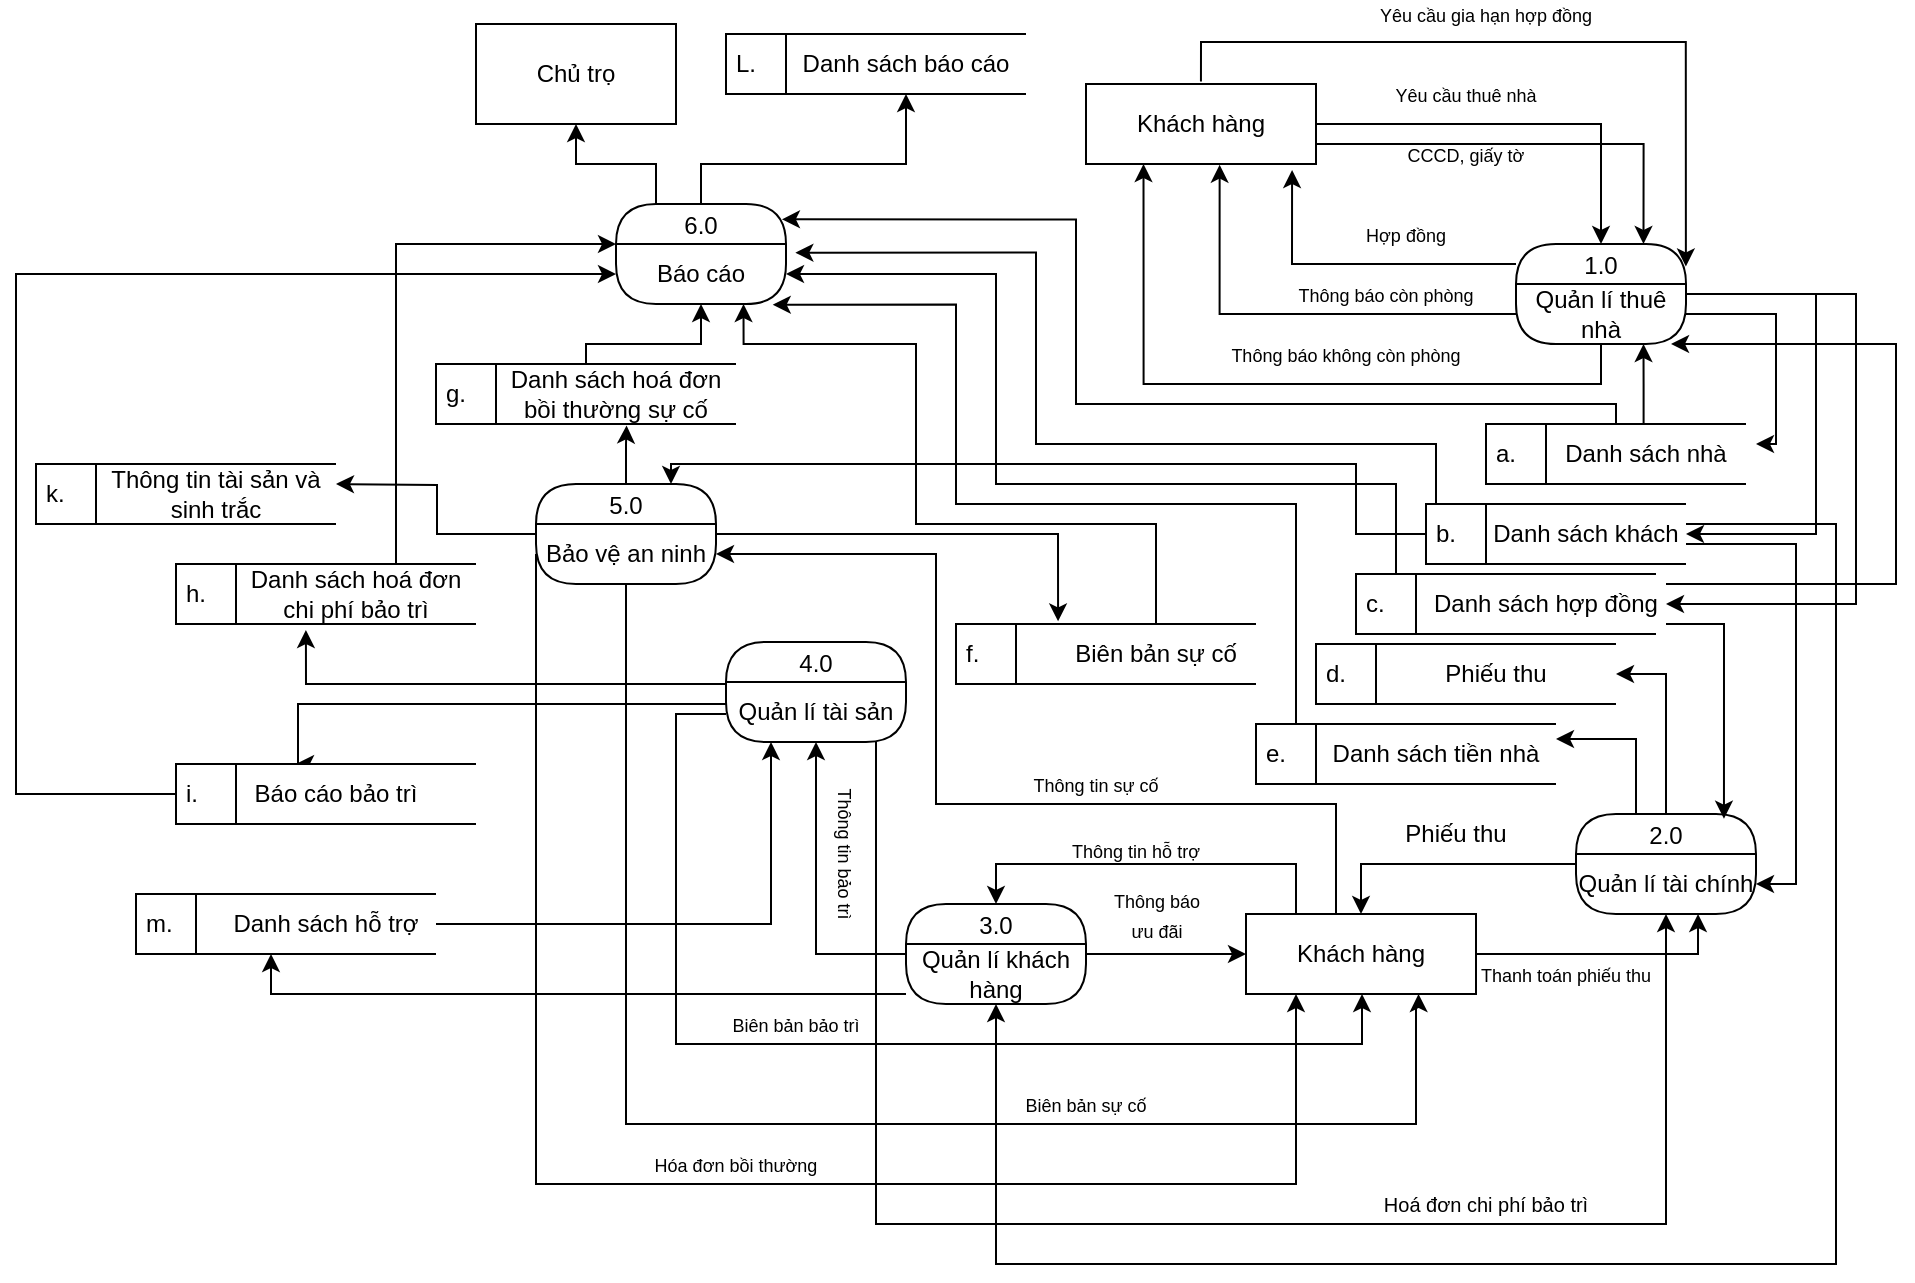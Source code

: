 <mxfile version="24.7.3" type="device">
  <diagram name="Page-1" id="V_YeHFoTBKTuIHgPI9a_">
    <mxGraphModel dx="1885" dy="511" grid="1" gridSize="10" guides="1" tooltips="1" connect="1" arrows="1" fold="1" page="1" pageScale="1" pageWidth="850" pageHeight="1100" math="0" shadow="0">
      <root>
        <mxCell id="0" />
        <mxCell id="1" parent="0" />
        <mxCell id="1aZD1OsogRXmvRE20P_B-30" style="edgeStyle=orthogonalEdgeStyle;rounded=0;orthogonalLoop=1;jettySize=auto;html=1;" parent="1" source="1aZD1OsogRXmvRE20P_B-1" target="1aZD1OsogRXmvRE20P_B-4" edge="1">
          <mxGeometry relative="1" as="geometry" />
        </mxCell>
        <mxCell id="1aZD1OsogRXmvRE20P_B-38" style="edgeStyle=orthogonalEdgeStyle;rounded=0;orthogonalLoop=1;jettySize=auto;html=1;entryX=0.75;entryY=0;entryDx=0;entryDy=0;" parent="1" source="1aZD1OsogRXmvRE20P_B-1" target="1aZD1OsogRXmvRE20P_B-4" edge="1">
          <mxGeometry relative="1" as="geometry">
            <Array as="points">
              <mxPoint x="644" y="270" />
            </Array>
          </mxGeometry>
        </mxCell>
        <mxCell id="yD9X1X1SuLmKjkcs-DvC-9" style="edgeStyle=orthogonalEdgeStyle;rounded=0;orthogonalLoop=1;jettySize=auto;html=1;entryX=1;entryY=0.25;entryDx=0;entryDy=0;" parent="1" edge="1">
          <mxGeometry relative="1" as="geometry">
            <mxPoint x="422.469" y="238.71" as="sourcePoint" />
            <mxPoint x="664.94" y="331.21" as="targetPoint" />
            <Array as="points">
              <mxPoint x="423" y="219" />
              <mxPoint x="665" y="219" />
            </Array>
          </mxGeometry>
        </mxCell>
        <mxCell id="1aZD1OsogRXmvRE20P_B-1" value="Khách hàng" style="rounded=0;whiteSpace=wrap;html=1;" parent="1" vertex="1">
          <mxGeometry x="365" y="240" width="115" height="40" as="geometry" />
        </mxCell>
        <mxCell id="1aZD1OsogRXmvRE20P_B-2" value="Chủ trọ" style="rounded=0;whiteSpace=wrap;html=1;" parent="1" vertex="1">
          <mxGeometry x="60" y="210" width="100" height="50" as="geometry" />
        </mxCell>
        <mxCell id="1aZD1OsogRXmvRE20P_B-56" style="edgeStyle=orthogonalEdgeStyle;rounded=0;orthogonalLoop=1;jettySize=auto;html=1;entryX=1;entryY=0.5;entryDx=0;entryDy=0;" parent="1" source="1aZD1OsogRXmvRE20P_B-4" target="1aZD1OsogRXmvRE20P_B-50" edge="1">
          <mxGeometry relative="1" as="geometry">
            <Array as="points">
              <mxPoint x="730" y="345" />
              <mxPoint x="730" y="465" />
            </Array>
          </mxGeometry>
        </mxCell>
        <mxCell id="1aZD1OsogRXmvRE20P_B-58" style="edgeStyle=orthogonalEdgeStyle;rounded=0;orthogonalLoop=1;jettySize=auto;html=1;entryX=1;entryY=0.5;entryDx=0;entryDy=0;" parent="1" source="1aZD1OsogRXmvRE20P_B-4" target="1aZD1OsogRXmvRE20P_B-52" edge="1">
          <mxGeometry relative="1" as="geometry">
            <Array as="points">
              <mxPoint x="750" y="345" />
              <mxPoint x="750" y="500" />
            </Array>
          </mxGeometry>
        </mxCell>
        <mxCell id="1aZD1OsogRXmvRE20P_B-4" value="1.0" style="swimlane;fontStyle=0;childLayout=stackLayout;horizontal=1;startSize=20;fillColor=#ffffff;horizontalStack=0;resizeParent=1;resizeParentMax=0;resizeLast=0;collapsible=0;marginBottom=0;swimlaneFillColor=#ffffff;rounded=1;glass=0;arcSize=50;" parent="1" vertex="1">
          <mxGeometry x="580" y="320" width="85" height="50" as="geometry" />
        </mxCell>
        <mxCell id="1aZD1OsogRXmvRE20P_B-12" value="Quản lí thuê nhà" style="text;html=1;align=center;verticalAlign=middle;whiteSpace=wrap;rounded=0;" parent="1aZD1OsogRXmvRE20P_B-4" vertex="1">
          <mxGeometry y="20" width="85" height="30" as="geometry" />
        </mxCell>
        <mxCell id="1aZD1OsogRXmvRE20P_B-13" value="4.0" style="swimlane;fontStyle=0;childLayout=stackLayout;horizontal=1;startSize=20;fillColor=#ffffff;horizontalStack=0;resizeParent=1;resizeParentMax=0;resizeLast=0;collapsible=0;marginBottom=0;swimlaneFillColor=#ffffff;rounded=1;glass=0;arcSize=50;" parent="1" vertex="1">
          <mxGeometry x="185" y="519" width="90" height="50" as="geometry" />
        </mxCell>
        <mxCell id="H8AvOMiR97W-gZ_kD2Oq-3" style="edgeStyle=orthogonalEdgeStyle;rounded=0;orthogonalLoop=1;jettySize=auto;html=1;" parent="1aZD1OsogRXmvRE20P_B-13" source="1aZD1OsogRXmvRE20P_B-14" edge="1">
          <mxGeometry relative="1" as="geometry">
            <mxPoint x="-215" y="61" as="targetPoint" />
            <Array as="points">
              <mxPoint x="-214" y="31" />
              <mxPoint x="-214" y="61" />
            </Array>
          </mxGeometry>
        </mxCell>
        <mxCell id="1aZD1OsogRXmvRE20P_B-14" value="Quản lí tài sản" style="text;html=1;align=center;verticalAlign=middle;whiteSpace=wrap;rounded=0;" parent="1aZD1OsogRXmvRE20P_B-13" vertex="1">
          <mxGeometry y="20" width="90" height="30" as="geometry" />
        </mxCell>
        <mxCell id="1aZD1OsogRXmvRE20P_B-73" style="edgeStyle=orthogonalEdgeStyle;rounded=0;orthogonalLoop=1;jettySize=auto;html=1;entryX=0;entryY=0.5;entryDx=0;entryDy=0;" parent="1" source="1aZD1OsogRXmvRE20P_B-15" target="1aZD1OsogRXmvRE20P_B-60" edge="1">
          <mxGeometry relative="1" as="geometry">
            <mxPoint x="400" y="680" as="targetPoint" />
          </mxGeometry>
        </mxCell>
        <mxCell id="1aZD1OsogRXmvRE20P_B-84" style="edgeStyle=orthogonalEdgeStyle;rounded=0;orthogonalLoop=1;jettySize=auto;html=1;entryX=0.5;entryY=1;entryDx=0;entryDy=0;" parent="1" source="1aZD1OsogRXmvRE20P_B-15" target="1aZD1OsogRXmvRE20P_B-14" edge="1">
          <mxGeometry relative="1" as="geometry">
            <mxPoint x="230" y="580" as="targetPoint" />
            <Array as="points">
              <mxPoint x="230" y="675" />
            </Array>
          </mxGeometry>
        </mxCell>
        <mxCell id="1aZD1OsogRXmvRE20P_B-15" value="3.0" style="swimlane;fontStyle=0;childLayout=stackLayout;horizontal=1;startSize=20;fillColor=#ffffff;horizontalStack=0;resizeParent=1;resizeParentMax=0;resizeLast=0;collapsible=0;marginBottom=0;swimlaneFillColor=#ffffff;rounded=1;glass=0;arcSize=50;" parent="1" vertex="1">
          <mxGeometry x="275" y="650" width="90" height="50" as="geometry" />
        </mxCell>
        <mxCell id="1aZD1OsogRXmvRE20P_B-17" value="Quản lí khách hàng" style="text;html=1;align=center;verticalAlign=middle;whiteSpace=wrap;rounded=0;" parent="1aZD1OsogRXmvRE20P_B-15" vertex="1">
          <mxGeometry y="20" width="90" height="30" as="geometry" />
        </mxCell>
        <mxCell id="H8AvOMiR97W-gZ_kD2Oq-10" style="edgeStyle=orthogonalEdgeStyle;rounded=0;orthogonalLoop=1;jettySize=auto;html=1;" parent="1" source="1aZD1OsogRXmvRE20P_B-18" edge="1">
          <mxGeometry relative="1" as="geometry">
            <mxPoint x="-10" y="440" as="targetPoint" />
          </mxGeometry>
        </mxCell>
        <mxCell id="1aZD1OsogRXmvRE20P_B-18" value="5.0" style="swimlane;fontStyle=0;childLayout=stackLayout;horizontal=1;startSize=20;fillColor=#ffffff;horizontalStack=0;resizeParent=1;resizeParentMax=0;resizeLast=0;collapsible=0;marginBottom=0;swimlaneFillColor=#ffffff;rounded=1;glass=0;arcSize=50;" parent="1" vertex="1">
          <mxGeometry x="90" y="440" width="90" height="50" as="geometry" />
        </mxCell>
        <mxCell id="1aZD1OsogRXmvRE20P_B-19" value="Bảo vệ an ninh" style="text;html=1;align=center;verticalAlign=middle;whiteSpace=wrap;rounded=0;" parent="1aZD1OsogRXmvRE20P_B-18" vertex="1">
          <mxGeometry y="20" width="90" height="30" as="geometry" />
        </mxCell>
        <mxCell id="1aZD1OsogRXmvRE20P_B-65" style="edgeStyle=orthogonalEdgeStyle;rounded=0;orthogonalLoop=1;jettySize=auto;html=1;entryX=1;entryY=0.5;entryDx=0;entryDy=0;" parent="1" source="1aZD1OsogRXmvRE20P_B-23" target="1aZD1OsogRXmvRE20P_B-54" edge="1">
          <mxGeometry relative="1" as="geometry" />
        </mxCell>
        <mxCell id="1aZD1OsogRXmvRE20P_B-66" style="edgeStyle=orthogonalEdgeStyle;rounded=0;orthogonalLoop=1;jettySize=auto;html=1;entryX=1;entryY=0.25;entryDx=0;entryDy=0;" parent="1" source="1aZD1OsogRXmvRE20P_B-23" target="1aZD1OsogRXmvRE20P_B-64" edge="1">
          <mxGeometry relative="1" as="geometry">
            <Array as="points">
              <mxPoint x="640" y="568" />
            </Array>
          </mxGeometry>
        </mxCell>
        <mxCell id="1aZD1OsogRXmvRE20P_B-68" style="edgeStyle=orthogonalEdgeStyle;rounded=0;orthogonalLoop=1;jettySize=auto;html=1;entryX=0.5;entryY=0;entryDx=0;entryDy=0;" parent="1" source="1aZD1OsogRXmvRE20P_B-23" target="1aZD1OsogRXmvRE20P_B-60" edge="1">
          <mxGeometry relative="1" as="geometry">
            <mxPoint x="510" y="630" as="targetPoint" />
          </mxGeometry>
        </mxCell>
        <mxCell id="1aZD1OsogRXmvRE20P_B-23" value="2.0" style="swimlane;fontStyle=0;childLayout=stackLayout;horizontal=1;startSize=20;fillColor=#ffffff;horizontalStack=0;resizeParent=1;resizeParentMax=0;resizeLast=0;collapsible=0;marginBottom=0;swimlaneFillColor=#ffffff;rounded=1;glass=0;arcSize=50;" parent="1" vertex="1">
          <mxGeometry x="610" y="605" width="90" height="50" as="geometry" />
        </mxCell>
        <mxCell id="1aZD1OsogRXmvRE20P_B-24" value="Quản lí tài chính" style="text;html=1;align=center;verticalAlign=middle;whiteSpace=wrap;rounded=0;" parent="1aZD1OsogRXmvRE20P_B-23" vertex="1">
          <mxGeometry y="20" width="90" height="30" as="geometry" />
        </mxCell>
        <mxCell id="1aZD1OsogRXmvRE20P_B-31" value="&lt;font style=&quot;font-size: 9px;&quot;&gt;Yêu cầu thuê nhà&lt;/font&gt;" style="text;html=1;align=center;verticalAlign=middle;whiteSpace=wrap;rounded=0;" parent="1" vertex="1">
          <mxGeometry x="510" y="240" width="90" height="10" as="geometry" />
        </mxCell>
        <mxCell id="1aZD1OsogRXmvRE20P_B-36" value="&lt;font style=&quot;font-size: 9px;&quot;&gt;Hợp đồng&lt;/font&gt;" style="text;html=1;align=center;verticalAlign=middle;whiteSpace=wrap;rounded=0;" parent="1" vertex="1">
          <mxGeometry x="480" y="310" width="90" height="10" as="geometry" />
        </mxCell>
        <mxCell id="1aZD1OsogRXmvRE20P_B-39" value="&lt;font style=&quot;font-size: 9px;&quot;&gt;CCCD, giấy tờ&lt;/font&gt;" style="text;html=1;align=center;verticalAlign=middle;whiteSpace=wrap;rounded=0;" parent="1" vertex="1">
          <mxGeometry x="510" y="270" width="90" height="10" as="geometry" />
        </mxCell>
        <mxCell id="1aZD1OsogRXmvRE20P_B-40" style="edgeStyle=orthogonalEdgeStyle;rounded=0;orthogonalLoop=1;jettySize=auto;html=1;entryX=0.581;entryY=1.009;entryDx=0;entryDy=0;entryPerimeter=0;" parent="1" source="1aZD1OsogRXmvRE20P_B-12" target="1aZD1OsogRXmvRE20P_B-1" edge="1">
          <mxGeometry relative="1" as="geometry" />
        </mxCell>
        <mxCell id="1aZD1OsogRXmvRE20P_B-42" value="&lt;font style=&quot;font-size: 9px;&quot;&gt;Thông báo còn phòng&lt;/font&gt;" style="text;html=1;align=center;verticalAlign=middle;whiteSpace=wrap;rounded=0;" parent="1" vertex="1">
          <mxGeometry x="470" y="340" width="90" height="10" as="geometry" />
        </mxCell>
        <mxCell id="1aZD1OsogRXmvRE20P_B-44" style="edgeStyle=orthogonalEdgeStyle;rounded=0;orthogonalLoop=1;jettySize=auto;html=1;entryX=0.25;entryY=1;entryDx=0;entryDy=0;" parent="1" source="1aZD1OsogRXmvRE20P_B-12" target="1aZD1OsogRXmvRE20P_B-1" edge="1">
          <mxGeometry relative="1" as="geometry">
            <Array as="points">
              <mxPoint x="623" y="390" />
              <mxPoint x="394" y="390" />
            </Array>
          </mxGeometry>
        </mxCell>
        <mxCell id="1aZD1OsogRXmvRE20P_B-45" value="&lt;font style=&quot;font-size: 9px;&quot;&gt;Thông báo không còn phòng&lt;/font&gt;" style="text;html=1;align=center;verticalAlign=middle;whiteSpace=wrap;rounded=0;" parent="1" vertex="1">
          <mxGeometry x="435" y="370" width="120" height="10" as="geometry" />
        </mxCell>
        <mxCell id="1aZD1OsogRXmvRE20P_B-47" value="a." style="html=1;dashed=0;whiteSpace=wrap;shape=mxgraph.dfd.dataStoreID;align=left;spacingLeft=3;points=[[0,0],[0.5,0],[1,0],[0,0.5],[1,0.5],[0,1],[0.5,1],[1,1]];" parent="1" vertex="1">
          <mxGeometry x="565" y="410" width="130" height="30" as="geometry" />
        </mxCell>
        <mxCell id="yD9X1X1SuLmKjkcs-DvC-8" style="edgeStyle=orthogonalEdgeStyle;rounded=0;orthogonalLoop=1;jettySize=auto;html=1;entryX=0.75;entryY=1;entryDx=0;entryDy=0;" parent="1" source="1aZD1OsogRXmvRE20P_B-48" target="1aZD1OsogRXmvRE20P_B-12" edge="1">
          <mxGeometry relative="1" as="geometry">
            <Array as="points">
              <mxPoint x="644" y="390" />
            </Array>
          </mxGeometry>
        </mxCell>
        <mxCell id="1aZD1OsogRXmvRE20P_B-48" value="Danh sách nhà" style="text;html=1;align=center;verticalAlign=middle;whiteSpace=wrap;rounded=0;" parent="1" vertex="1">
          <mxGeometry x="600" y="410" width="90" height="30" as="geometry" />
        </mxCell>
        <mxCell id="H8AvOMiR97W-gZ_kD2Oq-1" style="edgeStyle=orthogonalEdgeStyle;rounded=0;orthogonalLoop=1;jettySize=auto;html=1;" parent="1" source="1aZD1OsogRXmvRE20P_B-49" target="1aZD1OsogRXmvRE20P_B-15" edge="1">
          <mxGeometry relative="1" as="geometry">
            <Array as="points">
              <mxPoint x="740" y="460" />
              <mxPoint x="740" y="830" />
              <mxPoint x="320" y="830" />
            </Array>
          </mxGeometry>
        </mxCell>
        <mxCell id="H8AvOMiR97W-gZ_kD2Oq-9" style="edgeStyle=orthogonalEdgeStyle;rounded=0;orthogonalLoop=1;jettySize=auto;html=1;entryX=0.75;entryY=0;entryDx=0;entryDy=0;" parent="1" source="1aZD1OsogRXmvRE20P_B-49" target="1aZD1OsogRXmvRE20P_B-18" edge="1">
          <mxGeometry relative="1" as="geometry">
            <Array as="points">
              <mxPoint x="500" y="465" />
              <mxPoint x="500" y="430" />
              <mxPoint x="158" y="430" />
            </Array>
          </mxGeometry>
        </mxCell>
        <mxCell id="1aZD1OsogRXmvRE20P_B-49" value="b." style="html=1;dashed=0;whiteSpace=wrap;shape=mxgraph.dfd.dataStoreID;align=left;spacingLeft=3;points=[[0,0],[0.5,0],[1,0],[0,0.5],[1,0.5],[0,1],[0.5,1],[1,1]];" parent="1" vertex="1">
          <mxGeometry x="535" y="450" width="130" height="30" as="geometry" />
        </mxCell>
        <mxCell id="1aZD1OsogRXmvRE20P_B-62" style="edgeStyle=orthogonalEdgeStyle;rounded=0;orthogonalLoop=1;jettySize=auto;html=1;entryX=1;entryY=0.5;entryDx=0;entryDy=0;" parent="1" source="1aZD1OsogRXmvRE20P_B-50" target="1aZD1OsogRXmvRE20P_B-24" edge="1">
          <mxGeometry relative="1" as="geometry">
            <Array as="points">
              <mxPoint x="720" y="470" />
              <mxPoint x="720" y="640" />
            </Array>
          </mxGeometry>
        </mxCell>
        <mxCell id="1aZD1OsogRXmvRE20P_B-50" value="Danh sách khách" style="text;html=1;align=center;verticalAlign=middle;whiteSpace=wrap;rounded=0;" parent="1" vertex="1">
          <mxGeometry x="565" y="450" width="100" height="30" as="geometry" />
        </mxCell>
        <mxCell id="1aZD1OsogRXmvRE20P_B-112" style="edgeStyle=orthogonalEdgeStyle;rounded=0;orthogonalLoop=1;jettySize=auto;html=1;entryX=1;entryY=0.5;entryDx=0;entryDy=0;" parent="1" source="1aZD1OsogRXmvRE20P_B-51" target="1aZD1OsogRXmvRE20P_B-103" edge="1">
          <mxGeometry relative="1" as="geometry">
            <Array as="points">
              <mxPoint x="520" y="440" />
              <mxPoint x="320" y="440" />
              <mxPoint x="320" y="335" />
            </Array>
          </mxGeometry>
        </mxCell>
        <mxCell id="1aZD1OsogRXmvRE20P_B-51" value="c." style="html=1;dashed=0;whiteSpace=wrap;shape=mxgraph.dfd.dataStoreID;align=left;spacingLeft=3;points=[[0,0],[0.5,0],[1,0],[0,0.5],[1,0.5],[0,1],[0.5,1],[1,1]];" parent="1" vertex="1">
          <mxGeometry x="500" y="485" width="150" height="30" as="geometry" />
        </mxCell>
        <mxCell id="yD9X1X1SuLmKjkcs-DvC-17" style="edgeStyle=orthogonalEdgeStyle;rounded=0;orthogonalLoop=1;jettySize=auto;html=1;entryX=0.912;entryY=1;entryDx=0;entryDy=0;entryPerimeter=0;" parent="1" source="1aZD1OsogRXmvRE20P_B-52" target="1aZD1OsogRXmvRE20P_B-12" edge="1">
          <mxGeometry relative="1" as="geometry">
            <Array as="points">
              <mxPoint x="770" y="490" />
              <mxPoint x="770" y="370" />
            </Array>
          </mxGeometry>
        </mxCell>
        <mxCell id="1aZD1OsogRXmvRE20P_B-52" value="Danh sách hợp đồng" style="text;html=1;align=center;verticalAlign=middle;whiteSpace=wrap;rounded=0;" parent="1" vertex="1">
          <mxGeometry x="535" y="485" width="120" height="30" as="geometry" />
        </mxCell>
        <mxCell id="1aZD1OsogRXmvRE20P_B-53" value="d." style="html=1;dashed=0;whiteSpace=wrap;shape=mxgraph.dfd.dataStoreID;align=left;spacingLeft=3;points=[[0,0],[0.5,0],[1,0],[0,0.5],[1,0.5],[0,1],[0.5,1],[1,1]];" parent="1" vertex="1">
          <mxGeometry x="480" y="520" width="150" height="30" as="geometry" />
        </mxCell>
        <mxCell id="1aZD1OsogRXmvRE20P_B-54" value="Phiếu thu" style="text;html=1;align=center;verticalAlign=middle;whiteSpace=wrap;rounded=0;" parent="1" vertex="1">
          <mxGeometry x="510" y="520" width="120" height="30" as="geometry" />
        </mxCell>
        <mxCell id="1aZD1OsogRXmvRE20P_B-55" style="edgeStyle=orthogonalEdgeStyle;rounded=0;orthogonalLoop=1;jettySize=auto;html=1;" parent="1" source="1aZD1OsogRXmvRE20P_B-12" edge="1">
          <mxGeometry relative="1" as="geometry">
            <mxPoint x="700" y="420" as="targetPoint" />
            <Array as="points">
              <mxPoint x="710" y="355" />
              <mxPoint x="710" y="420" />
            </Array>
          </mxGeometry>
        </mxCell>
        <mxCell id="1aZD1OsogRXmvRE20P_B-71" style="edgeStyle=orthogonalEdgeStyle;rounded=0;orthogonalLoop=1;jettySize=auto;html=1;entryX=0.678;entryY=1;entryDx=0;entryDy=0;entryPerimeter=0;" parent="1" source="1aZD1OsogRXmvRE20P_B-60" target="1aZD1OsogRXmvRE20P_B-24" edge="1">
          <mxGeometry relative="1" as="geometry">
            <mxPoint x="670" y="675" as="targetPoint" />
          </mxGeometry>
        </mxCell>
        <mxCell id="1aZD1OsogRXmvRE20P_B-76" style="edgeStyle=orthogonalEdgeStyle;rounded=0;orthogonalLoop=1;jettySize=auto;html=1;entryX=0.5;entryY=0;entryDx=0;entryDy=0;" parent="1" source="1aZD1OsogRXmvRE20P_B-60" target="1aZD1OsogRXmvRE20P_B-15" edge="1">
          <mxGeometry relative="1" as="geometry">
            <mxPoint x="390" y="620" as="targetPoint" />
            <Array as="points">
              <mxPoint x="470" y="630" />
              <mxPoint x="320" y="630" />
            </Array>
          </mxGeometry>
        </mxCell>
        <mxCell id="1aZD1OsogRXmvRE20P_B-89" style="edgeStyle=orthogonalEdgeStyle;rounded=0;orthogonalLoop=1;jettySize=auto;html=1;" parent="1" source="1aZD1OsogRXmvRE20P_B-60" target="1aZD1OsogRXmvRE20P_B-19" edge="1">
          <mxGeometry relative="1" as="geometry">
            <Array as="points">
              <mxPoint x="490" y="600" />
              <mxPoint x="290" y="600" />
              <mxPoint x="290" y="475" />
            </Array>
          </mxGeometry>
        </mxCell>
        <mxCell id="1aZD1OsogRXmvRE20P_B-60" value="Khách hàng" style="rounded=0;whiteSpace=wrap;html=1;" parent="1" vertex="1">
          <mxGeometry x="445" y="655" width="115" height="40" as="geometry" />
        </mxCell>
        <mxCell id="1aZD1OsogRXmvRE20P_B-63" value="e." style="html=1;dashed=0;whiteSpace=wrap;shape=mxgraph.dfd.dataStoreID;align=left;spacingLeft=3;points=[[0,0],[0.5,0],[1,0],[0,0.5],[1,0.5],[0,1],[0.5,1],[1,1]];" parent="1" vertex="1">
          <mxGeometry x="450" y="560" width="150" height="30" as="geometry" />
        </mxCell>
        <mxCell id="1aZD1OsogRXmvRE20P_B-64" value="Danh sách tiền nhà" style="text;html=1;align=center;verticalAlign=middle;whiteSpace=wrap;rounded=0;" parent="1" vertex="1">
          <mxGeometry x="480" y="560" width="120" height="30" as="geometry" />
        </mxCell>
        <mxCell id="1aZD1OsogRXmvRE20P_B-67" style="edgeStyle=orthogonalEdgeStyle;rounded=0;orthogonalLoop=1;jettySize=auto;html=1;entryX=0.822;entryY=0.047;entryDx=0;entryDy=0;entryPerimeter=0;" parent="1" source="1aZD1OsogRXmvRE20P_B-52" target="1aZD1OsogRXmvRE20P_B-23" edge="1">
          <mxGeometry relative="1" as="geometry">
            <Array as="points">
              <mxPoint x="684" y="510" />
            </Array>
          </mxGeometry>
        </mxCell>
        <mxCell id="1aZD1OsogRXmvRE20P_B-69" value="Phiếu thu" style="text;html=1;align=center;verticalAlign=middle;whiteSpace=wrap;rounded=0;" parent="1" vertex="1">
          <mxGeometry x="490" y="600" width="120" height="30" as="geometry" />
        </mxCell>
        <mxCell id="1aZD1OsogRXmvRE20P_B-72" value="&lt;font style=&quot;font-size: 9px;&quot;&gt;Thanh toán phiếu thu&lt;/font&gt;" style="text;html=1;align=center;verticalAlign=middle;whiteSpace=wrap;rounded=0;" parent="1" vertex="1">
          <mxGeometry x="545" y="675" width="120" height="20" as="geometry" />
        </mxCell>
        <mxCell id="1aZD1OsogRXmvRE20P_B-74" value="&lt;font style=&quot;font-size: 9px;&quot;&gt;Thông báo ưu đãi&lt;/font&gt;" style="text;html=1;align=center;verticalAlign=middle;whiteSpace=wrap;rounded=0;" parent="1" vertex="1">
          <mxGeometry x="372.5" y="640" width="55" height="30" as="geometry" />
        </mxCell>
        <mxCell id="1aZD1OsogRXmvRE20P_B-77" value="&lt;font style=&quot;font-size: 9px;&quot;&gt;Thông tin hỗ trợ&lt;/font&gt;" style="text;html=1;align=center;verticalAlign=middle;whiteSpace=wrap;rounded=0;" parent="1" vertex="1">
          <mxGeometry x="330" y="610" width="120" height="25" as="geometry" />
        </mxCell>
        <mxCell id="1aZD1OsogRXmvRE20P_B-85" value="&lt;font style=&quot;font-size: 9px;&quot;&gt;Thông tin bảo trì&lt;/font&gt;" style="text;html=1;align=center;verticalAlign=middle;whiteSpace=wrap;rounded=0;rotation=90;" parent="1" vertex="1">
          <mxGeometry x="200" y="610" width="90" height="30" as="geometry" />
        </mxCell>
        <mxCell id="1aZD1OsogRXmvRE20P_B-87" style="edgeStyle=orthogonalEdgeStyle;rounded=0;orthogonalLoop=1;jettySize=auto;html=1;" parent="1" source="1aZD1OsogRXmvRE20P_B-14" target="1aZD1OsogRXmvRE20P_B-60" edge="1">
          <mxGeometry relative="1" as="geometry">
            <Array as="points">
              <mxPoint x="160" y="555" />
              <mxPoint x="160" y="720" />
              <mxPoint x="503" y="720" />
            </Array>
          </mxGeometry>
        </mxCell>
        <mxCell id="1aZD1OsogRXmvRE20P_B-88" value="&lt;font style=&quot;font-size: 9px;&quot;&gt;Biên bản bảo trì&lt;/font&gt;" style="text;html=1;align=center;verticalAlign=middle;whiteSpace=wrap;rounded=0;" parent="1" vertex="1">
          <mxGeometry x="160" y="700" width="120" height="20" as="geometry" />
        </mxCell>
        <mxCell id="1aZD1OsogRXmvRE20P_B-90" value="&lt;font style=&quot;font-size: 9px;&quot;&gt;Thông tin sự cố&lt;/font&gt;" style="text;html=1;align=center;verticalAlign=middle;whiteSpace=wrap;rounded=0;" parent="1" vertex="1">
          <mxGeometry x="310" y="580" width="120" height="20" as="geometry" />
        </mxCell>
        <mxCell id="1aZD1OsogRXmvRE20P_B-91" style="edgeStyle=orthogonalEdgeStyle;rounded=0;orthogonalLoop=1;jettySize=auto;html=1;entryX=0.75;entryY=1;entryDx=0;entryDy=0;" parent="1" source="1aZD1OsogRXmvRE20P_B-18" target="1aZD1OsogRXmvRE20P_B-60" edge="1">
          <mxGeometry relative="1" as="geometry">
            <mxPoint x="479" y="700" as="targetPoint" />
            <Array as="points">
              <mxPoint x="135" y="760" />
              <mxPoint x="530" y="760" />
              <mxPoint x="530" y="700" />
              <mxPoint x="531" y="700" />
            </Array>
          </mxGeometry>
        </mxCell>
        <mxCell id="1aZD1OsogRXmvRE20P_B-92" value="&lt;font style=&quot;font-size: 9px;&quot;&gt;Biên bản sự cố&lt;/font&gt;" style="text;html=1;align=center;verticalAlign=middle;whiteSpace=wrap;rounded=0;" parent="1" vertex="1">
          <mxGeometry x="305" y="740" width="120" height="20" as="geometry" />
        </mxCell>
        <mxCell id="1aZD1OsogRXmvRE20P_B-94" value="&lt;font style=&quot;font-size: 9px;&quot;&gt;Hóa đơn bồi thường&lt;/font&gt;" style="text;html=1;align=center;verticalAlign=middle;whiteSpace=wrap;rounded=0;" parent="1" vertex="1">
          <mxGeometry x="130" y="770" width="120" height="20" as="geometry" />
        </mxCell>
        <mxCell id="1aZD1OsogRXmvRE20P_B-95" value="f." style="html=1;dashed=0;whiteSpace=wrap;shape=mxgraph.dfd.dataStoreID;align=left;spacingLeft=3;points=[[0,0],[0.5,0],[1,0],[0,0.5],[1,0.5],[0,1],[0.5,1],[1,1]];" parent="1" vertex="1">
          <mxGeometry x="300" y="510" width="150" height="30" as="geometry" />
        </mxCell>
        <mxCell id="1aZD1OsogRXmvRE20P_B-114" style="edgeStyle=orthogonalEdgeStyle;rounded=0;orthogonalLoop=1;jettySize=auto;html=1;entryX=0.75;entryY=1;entryDx=0;entryDy=0;" parent="1" source="1aZD1OsogRXmvRE20P_B-96" target="1aZD1OsogRXmvRE20P_B-103" edge="1">
          <mxGeometry relative="1" as="geometry">
            <Array as="points">
              <mxPoint x="400" y="460" />
              <mxPoint x="280" y="460" />
              <mxPoint x="280" y="370" />
              <mxPoint x="194" y="370" />
            </Array>
          </mxGeometry>
        </mxCell>
        <mxCell id="1aZD1OsogRXmvRE20P_B-96" value="Biên bản sự cố" style="text;html=1;align=center;verticalAlign=middle;whiteSpace=wrap;rounded=0;" parent="1" vertex="1">
          <mxGeometry x="340" y="510" width="120" height="30" as="geometry" />
        </mxCell>
        <mxCell id="1aZD1OsogRXmvRE20P_B-98" style="edgeStyle=orthogonalEdgeStyle;rounded=0;orthogonalLoop=1;jettySize=auto;html=1;entryX=0.092;entryY=-0.044;entryDx=0;entryDy=0;entryPerimeter=0;" parent="1" source="1aZD1OsogRXmvRE20P_B-18" target="1aZD1OsogRXmvRE20P_B-96" edge="1">
          <mxGeometry relative="1" as="geometry" />
        </mxCell>
        <mxCell id="yD9X1X1SuLmKjkcs-DvC-6" style="edgeStyle=orthogonalEdgeStyle;rounded=0;orthogonalLoop=1;jettySize=auto;html=1;entryX=0.5;entryY=1;entryDx=0;entryDy=0;" parent="1" source="1aZD1OsogRXmvRE20P_B-102" target="1aZD1OsogRXmvRE20P_B-116" edge="1">
          <mxGeometry relative="1" as="geometry">
            <Array as="points">
              <mxPoint x="173" y="280" />
              <mxPoint x="275" y="280" />
            </Array>
          </mxGeometry>
        </mxCell>
        <mxCell id="0kfnK0S1R64oep1nQxYQ-11" style="edgeStyle=orthogonalEdgeStyle;rounded=0;orthogonalLoop=1;jettySize=auto;html=1;entryX=0.5;entryY=1;entryDx=0;entryDy=0;" edge="1" parent="1" source="1aZD1OsogRXmvRE20P_B-102" target="1aZD1OsogRXmvRE20P_B-2">
          <mxGeometry relative="1" as="geometry">
            <Array as="points">
              <mxPoint x="150" y="280" />
              <mxPoint x="110" y="280" />
            </Array>
          </mxGeometry>
        </mxCell>
        <mxCell id="1aZD1OsogRXmvRE20P_B-102" value="6.0" style="swimlane;fontStyle=0;childLayout=stackLayout;horizontal=1;startSize=20;fillColor=#ffffff;horizontalStack=0;resizeParent=1;resizeParentMax=0;resizeLast=0;collapsible=0;marginBottom=0;swimlaneFillColor=#ffffff;rounded=1;glass=0;arcSize=50;" parent="1" vertex="1">
          <mxGeometry x="130" y="300" width="85" height="50" as="geometry" />
        </mxCell>
        <mxCell id="1aZD1OsogRXmvRE20P_B-103" value="Báo cáo" style="text;html=1;align=center;verticalAlign=middle;whiteSpace=wrap;rounded=0;" parent="1aZD1OsogRXmvRE20P_B-102" vertex="1">
          <mxGeometry y="20" width="85" height="30" as="geometry" />
        </mxCell>
        <mxCell id="1aZD1OsogRXmvRE20P_B-110" style="edgeStyle=orthogonalEdgeStyle;rounded=0;orthogonalLoop=1;jettySize=auto;html=1;entryX=0.976;entryY=0.153;entryDx=0;entryDy=0;entryPerimeter=0;" parent="1" source="1aZD1OsogRXmvRE20P_B-47" target="1aZD1OsogRXmvRE20P_B-102" edge="1">
          <mxGeometry relative="1" as="geometry">
            <Array as="points">
              <mxPoint x="630" y="400" />
              <mxPoint x="360" y="400" />
              <mxPoint x="360" y="308" />
            </Array>
          </mxGeometry>
        </mxCell>
        <mxCell id="1aZD1OsogRXmvRE20P_B-111" style="edgeStyle=orthogonalEdgeStyle;rounded=0;orthogonalLoop=1;jettySize=auto;html=1;entryX=1.055;entryY=0.144;entryDx=0;entryDy=0;entryPerimeter=0;" parent="1" source="1aZD1OsogRXmvRE20P_B-49" target="1aZD1OsogRXmvRE20P_B-103" edge="1">
          <mxGeometry relative="1" as="geometry">
            <Array as="points">
              <mxPoint x="540" y="420" />
              <mxPoint x="340" y="420" />
              <mxPoint x="340" y="324" />
            </Array>
          </mxGeometry>
        </mxCell>
        <mxCell id="1aZD1OsogRXmvRE20P_B-113" style="edgeStyle=orthogonalEdgeStyle;rounded=0;orthogonalLoop=1;jettySize=auto;html=1;entryX=0.922;entryY=1.011;entryDx=0;entryDy=0;entryPerimeter=0;" parent="1" source="1aZD1OsogRXmvRE20P_B-63" target="1aZD1OsogRXmvRE20P_B-103" edge="1">
          <mxGeometry relative="1" as="geometry">
            <Array as="points">
              <mxPoint x="470" y="450" />
              <mxPoint x="300" y="450" />
              <mxPoint x="300" y="350" />
            </Array>
          </mxGeometry>
        </mxCell>
        <mxCell id="1aZD1OsogRXmvRE20P_B-115" value="L." style="html=1;dashed=0;whiteSpace=wrap;shape=mxgraph.dfd.dataStoreID;align=left;spacingLeft=3;points=[[0,0],[0.5,0],[1,0],[0,0.5],[1,0.5],[0,1],[0.5,1],[1,1]];" parent="1" vertex="1">
          <mxGeometry x="185" y="215" width="150" height="30" as="geometry" />
        </mxCell>
        <mxCell id="1aZD1OsogRXmvRE20P_B-116" value="Danh sách báo cáo" style="text;html=1;align=center;verticalAlign=middle;whiteSpace=wrap;rounded=0;" parent="1" vertex="1">
          <mxGeometry x="220" y="215" width="110" height="30" as="geometry" />
        </mxCell>
        <mxCell id="yD9X1X1SuLmKjkcs-DvC-3" style="edgeStyle=orthogonalEdgeStyle;rounded=0;orthogonalLoop=1;jettySize=auto;html=1;entryX=0.896;entryY=1.075;entryDx=0;entryDy=0;entryPerimeter=0;" parent="1" source="1aZD1OsogRXmvRE20P_B-4" target="1aZD1OsogRXmvRE20P_B-1" edge="1">
          <mxGeometry relative="1" as="geometry">
            <Array as="points">
              <mxPoint x="468" y="330" />
            </Array>
          </mxGeometry>
        </mxCell>
        <mxCell id="yD9X1X1SuLmKjkcs-DvC-10" value="&lt;font style=&quot;font-size: 9px;&quot;&gt;Yêu cầu gia hạn hợp đồng&lt;/font&gt;" style="text;html=1;align=center;verticalAlign=middle;whiteSpace=wrap;rounded=0;" parent="1" vertex="1">
          <mxGeometry x="510" y="200" width="110" height="10" as="geometry" />
        </mxCell>
        <mxCell id="yD9X1X1SuLmKjkcs-DvC-20" style="edgeStyle=orthogonalEdgeStyle;rounded=0;orthogonalLoop=1;jettySize=auto;html=1;entryX=0.5;entryY=1;entryDx=0;entryDy=0;" parent="1" source="yD9X1X1SuLmKjkcs-DvC-12" target="1aZD1OsogRXmvRE20P_B-103" edge="1">
          <mxGeometry relative="1" as="geometry">
            <Array as="points">
              <mxPoint x="115" y="370" />
              <mxPoint x="173" y="370" />
            </Array>
          </mxGeometry>
        </mxCell>
        <mxCell id="yD9X1X1SuLmKjkcs-DvC-12" value="g." style="html=1;dashed=0;whiteSpace=wrap;shape=mxgraph.dfd.dataStoreID;align=left;spacingLeft=3;points=[[0,0],[0.5,0],[1,0],[0,0.5],[1,0.5],[0,1],[0.5,1],[1,1]];" parent="1" vertex="1">
          <mxGeometry x="40" y="380" width="150" height="30" as="geometry" />
        </mxCell>
        <mxCell id="yD9X1X1SuLmKjkcs-DvC-13" value="Danh sách hoá đơn bồi thường sự cố" style="text;html=1;align=center;verticalAlign=middle;whiteSpace=wrap;rounded=0;" parent="1" vertex="1">
          <mxGeometry x="70" y="380" width="120" height="30" as="geometry" />
        </mxCell>
        <mxCell id="yD9X1X1SuLmKjkcs-DvC-15" style="edgeStyle=orthogonalEdgeStyle;rounded=0;orthogonalLoop=1;jettySize=auto;html=1;entryX=0.544;entryY=1.024;entryDx=0;entryDy=0;entryPerimeter=0;" parent="1" source="1aZD1OsogRXmvRE20P_B-18" target="yD9X1X1SuLmKjkcs-DvC-13" edge="1">
          <mxGeometry relative="1" as="geometry" />
        </mxCell>
        <mxCell id="yD9X1X1SuLmKjkcs-DvC-16" style="edgeStyle=orthogonalEdgeStyle;rounded=0;orthogonalLoop=1;jettySize=auto;html=1;exitX=0;exitY=0.5;exitDx=0;exitDy=0;" parent="1" source="1aZD1OsogRXmvRE20P_B-19" target="1aZD1OsogRXmvRE20P_B-60" edge="1">
          <mxGeometry relative="1" as="geometry">
            <Array as="points">
              <mxPoint x="90" y="790" />
              <mxPoint x="470" y="790" />
            </Array>
          </mxGeometry>
        </mxCell>
        <mxCell id="DDauoUN82rla9Vkt90J--2" style="edgeStyle=orthogonalEdgeStyle;rounded=0;orthogonalLoop=1;jettySize=auto;html=1;entryX=0.5;entryY=1;entryDx=0;entryDy=0;" parent="1" source="1aZD1OsogRXmvRE20P_B-14" target="1aZD1OsogRXmvRE20P_B-24" edge="1">
          <mxGeometry relative="1" as="geometry">
            <Array as="points">
              <mxPoint x="260" y="810" />
              <mxPoint x="655" y="810" />
            </Array>
          </mxGeometry>
        </mxCell>
        <mxCell id="DDauoUN82rla9Vkt90J--3" value="&lt;font size=&quot;1&quot;&gt;Hoá đơn chi phí bảo trì&lt;/font&gt;" style="text;html=1;align=center;verticalAlign=middle;whiteSpace=wrap;rounded=0;" parent="1" vertex="1">
          <mxGeometry x="505" y="790" width="120" height="20" as="geometry" />
        </mxCell>
        <mxCell id="DDauoUN82rla9Vkt90J--4" value="h." style="html=1;dashed=0;whiteSpace=wrap;shape=mxgraph.dfd.dataStoreID;align=left;spacingLeft=3;points=[[0,0],[0.5,0],[1,0],[0,0.5],[1,0.5],[0,1],[0.5,1],[1,1]];" parent="1" vertex="1">
          <mxGeometry x="-90" y="480" width="150" height="30" as="geometry" />
        </mxCell>
        <mxCell id="DDauoUN82rla9Vkt90J--6" style="edgeStyle=orthogonalEdgeStyle;rounded=0;orthogonalLoop=1;jettySize=auto;html=1;entryX=0.433;entryY=1.1;entryDx=0;entryDy=0;entryPerimeter=0;" parent="1" source="1aZD1OsogRXmvRE20P_B-14" target="DDauoUN82rla9Vkt90J--4" edge="1">
          <mxGeometry relative="1" as="geometry">
            <Array as="points">
              <mxPoint x="-25" y="540" />
            </Array>
          </mxGeometry>
        </mxCell>
        <mxCell id="DDauoUN82rla9Vkt90J--10" style="edgeStyle=orthogonalEdgeStyle;rounded=0;orthogonalLoop=1;jettySize=auto;html=1;" parent="1" source="DDauoUN82rla9Vkt90J--7" target="1aZD1OsogRXmvRE20P_B-103" edge="1">
          <mxGeometry relative="1" as="geometry">
            <mxPoint y="320" as="targetPoint" />
            <Array as="points">
              <mxPoint x="20" y="320" />
            </Array>
          </mxGeometry>
        </mxCell>
        <mxCell id="DDauoUN82rla9Vkt90J--7" value="Danh sách hoá đơn chi phí bảo trì" style="text;html=1;align=center;verticalAlign=middle;whiteSpace=wrap;rounded=0;" parent="1" vertex="1">
          <mxGeometry x="-60" y="480" width="120" height="30" as="geometry" />
        </mxCell>
        <mxCell id="H8AvOMiR97W-gZ_kD2Oq-5" value="i." style="html=1;dashed=0;whiteSpace=wrap;shape=mxgraph.dfd.dataStoreID;align=left;spacingLeft=3;points=[[0,0],[0.5,0],[1,0],[0,0.5],[1,0.5],[0,1],[0.5,1],[1,1]];" parent="1" vertex="1">
          <mxGeometry x="-90" y="580" width="150" height="30" as="geometry" />
        </mxCell>
        <mxCell id="0kfnK0S1R64oep1nQxYQ-10" style="edgeStyle=orthogonalEdgeStyle;rounded=0;orthogonalLoop=1;jettySize=auto;html=1;entryX=0;entryY=0.5;entryDx=0;entryDy=0;" edge="1" parent="1" target="1aZD1OsogRXmvRE20P_B-103">
          <mxGeometry relative="1" as="geometry">
            <mxPoint x="-90" y="595" as="sourcePoint" />
            <Array as="points">
              <mxPoint x="-170" y="595" />
              <mxPoint x="-170" y="335" />
            </Array>
          </mxGeometry>
        </mxCell>
        <mxCell id="H8AvOMiR97W-gZ_kD2Oq-6" value="Báo cáo bảo trì" style="text;html=1;align=center;verticalAlign=middle;whiteSpace=wrap;rounded=0;" parent="1" vertex="1">
          <mxGeometry x="-70" y="580" width="120" height="30" as="geometry" />
        </mxCell>
        <mxCell id="H8AvOMiR97W-gZ_kD2Oq-12" value="k." style="html=1;dashed=0;whiteSpace=wrap;shape=mxgraph.dfd.dataStoreID;align=left;spacingLeft=3;points=[[0,0],[0.5,0],[1,0],[0,0.5],[1,0.5],[0,1],[0.5,1],[1,1]];" parent="1" vertex="1">
          <mxGeometry x="-160" y="430" width="150" height="30" as="geometry" />
        </mxCell>
        <mxCell id="H8AvOMiR97W-gZ_kD2Oq-13" value="Thông tin tài sản và sinh trắc" style="text;html=1;align=center;verticalAlign=middle;whiteSpace=wrap;rounded=0;" parent="1" vertex="1">
          <mxGeometry x="-130" y="430" width="120" height="30" as="geometry" />
        </mxCell>
        <mxCell id="0kfnK0S1R64oep1nQxYQ-2" value="m." style="html=1;dashed=0;whiteSpace=wrap;shape=mxgraph.dfd.dataStoreID;align=left;spacingLeft=3;points=[[0,0],[0.5,0],[1,0],[0,0.5],[1,0.5],[0,1],[0.5,1],[1,1]];" vertex="1" parent="1">
          <mxGeometry x="-110" y="645" width="150" height="30" as="geometry" />
        </mxCell>
        <mxCell id="0kfnK0S1R64oep1nQxYQ-9" style="edgeStyle=orthogonalEdgeStyle;rounded=0;orthogonalLoop=1;jettySize=auto;html=1;entryX=0.25;entryY=1;entryDx=0;entryDy=0;" edge="1" parent="1" source="0kfnK0S1R64oep1nQxYQ-4" target="1aZD1OsogRXmvRE20P_B-14">
          <mxGeometry relative="1" as="geometry" />
        </mxCell>
        <mxCell id="0kfnK0S1R64oep1nQxYQ-4" value="Danh sách hỗ trợ" style="text;html=1;align=center;verticalAlign=middle;whiteSpace=wrap;rounded=0;" vertex="1" parent="1">
          <mxGeometry x="-70" y="645" width="110" height="30" as="geometry" />
        </mxCell>
        <mxCell id="0kfnK0S1R64oep1nQxYQ-8" style="edgeStyle=orthogonalEdgeStyle;rounded=0;orthogonalLoop=1;jettySize=auto;html=1;entryX=0.25;entryY=1;entryDx=0;entryDy=0;" edge="1" parent="1" source="1aZD1OsogRXmvRE20P_B-17" target="0kfnK0S1R64oep1nQxYQ-4">
          <mxGeometry relative="1" as="geometry">
            <Array as="points">
              <mxPoint x="-43" y="695" />
            </Array>
          </mxGeometry>
        </mxCell>
      </root>
    </mxGraphModel>
  </diagram>
</mxfile>

